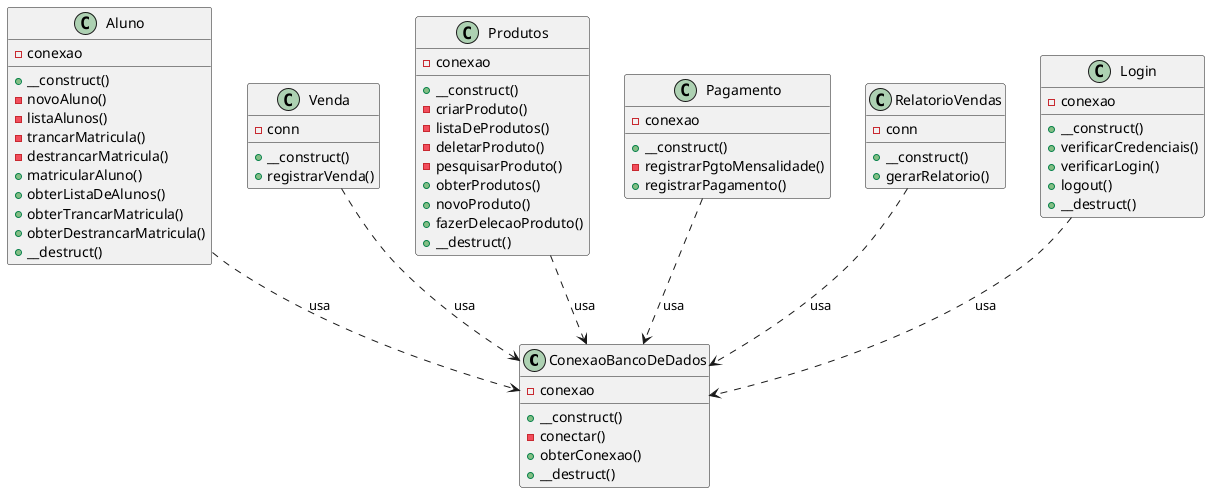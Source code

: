 @startuml
class ConexaoBancoDeDados {
    - conexao
    + __construct()
    - conectar()
    + obterConexao()
    + __destruct()
}

class Aluno {
    - conexao
    + __construct()
    - novoAluno()
    - listaAlunos()
    - trancarMatricula()
    - destrancarMatricula()
    + matricularAluno()
    + obterListaDeAlunos()
    + obterTrancarMatricula()
    + obterDestrancarMatricula()
    + __destruct()
}

class Venda {
    - conn
    + __construct()
    + registrarVenda()
}

class Produtos {
    - conexao
    + __construct()
    - criarProduto()
    - listaDeProdutos()
    - deletarProduto()
    - pesquisarProduto()
    + obterProdutos()
    + novoProduto()
    + fazerDelecaoProduto()
    + __destruct()
}

class Pagamento {
    - conexao
    + __construct()
    - registrarPgtoMensalidade()
    + registrarPagamento()
}

class RelatorioVendas {
    - conn
    + __construct()
    + gerarRelatorio()
}

class Login {
    - conexao
    + __construct()
    + verificarCredenciais()
    + verificarLogin()
    + logout()
    + __destruct()
}

Aluno ..> ConexaoBancoDeDados : usa
Venda ..> ConexaoBancoDeDados : usa
Produtos ..> ConexaoBancoDeDados : usa
Pagamento ..> ConexaoBancoDeDados : usa
RelatorioVendas ..> ConexaoBancoDeDados : usa
Login ..> ConexaoBancoDeDados : usa
@enduml
